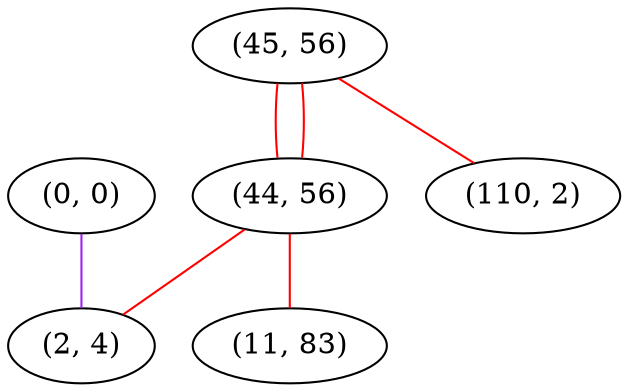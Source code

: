 graph "" {
"(0, 0)";
"(45, 56)";
"(44, 56)";
"(11, 83)";
"(110, 2)";
"(2, 4)";
"(0, 0)" -- "(2, 4)"  [color=purple, key=0, weight=4];
"(45, 56)" -- "(110, 2)"  [color=red, key=0, weight=1];
"(45, 56)" -- "(44, 56)"  [color=red, key=0, weight=1];
"(45, 56)" -- "(44, 56)"  [color=red, key=1, weight=1];
"(44, 56)" -- "(2, 4)"  [color=red, key=0, weight=1];
"(44, 56)" -- "(11, 83)"  [color=red, key=0, weight=1];
}

